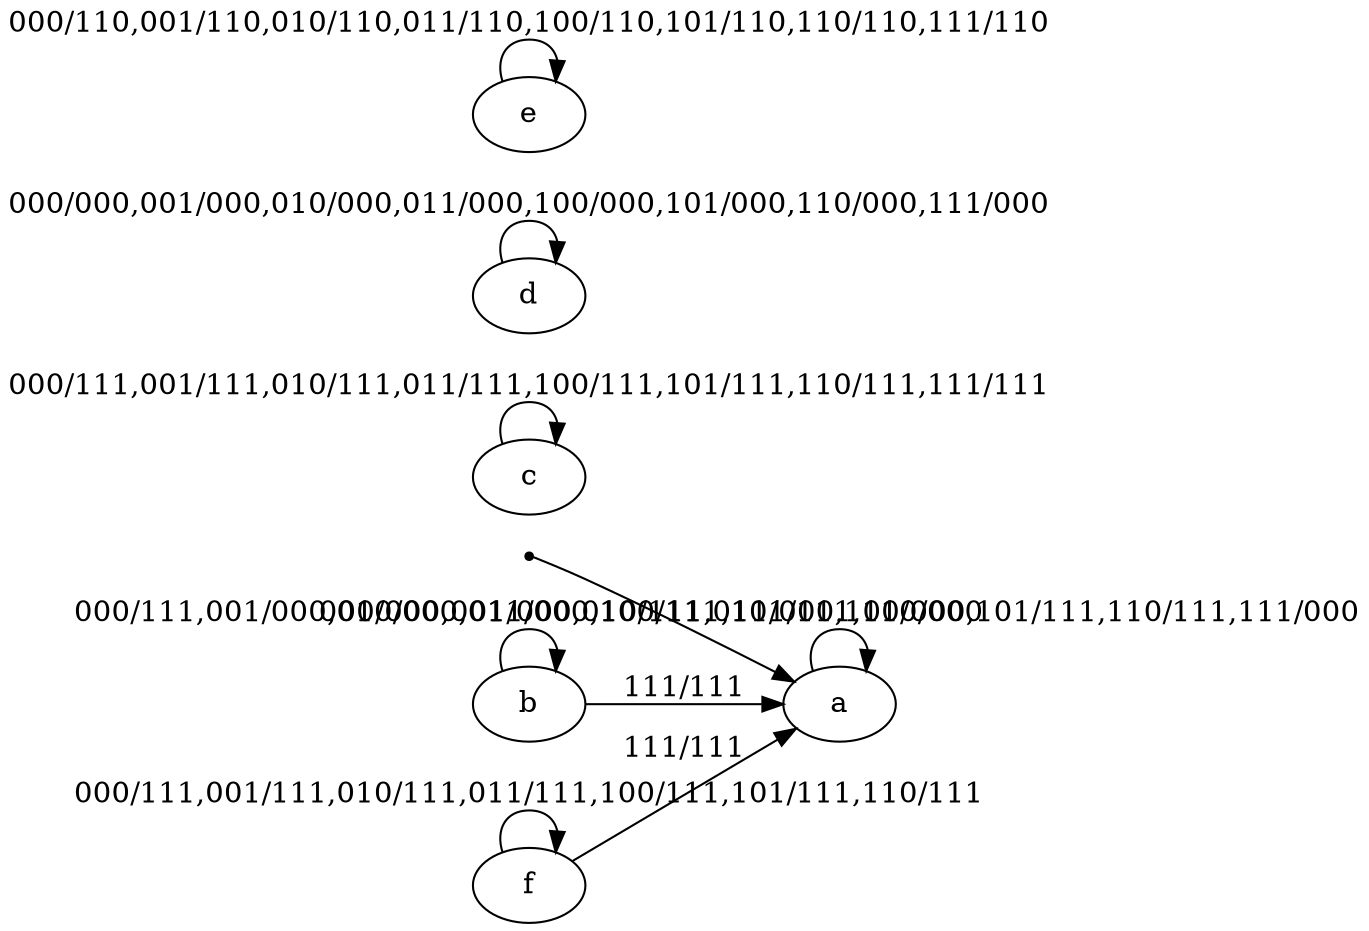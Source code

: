digraph STG {
  rankdir = LR;

INIT [shape = point]
a[label="a"];
b[label="b"];
c[label="c"];
d[label="d"];
e[label="e"];
f[label="f"];
INIT ->a
a->a[label="000/000,001/000,010/111,011/000,100/000,101/111,110/111,111/000"];
b->b[label="000/111,001/000,010/000,011/000,100/111,101/111,110/000"];
b->a[label="111/111"];
c->c[label="000/111,001/111,010/111,011/111,100/111,101/111,110/111,111/111"];
d->d[label="000/000,001/000,010/000,011/000,100/000,101/000,110/000,111/000"];
e->e[label="000/110,001/110,010/110,011/110,100/110,101/110,110/110,111/110"];
f->f[label="000/111,001/111,010/111,011/111,100/111,101/111,110/111"];
f->a[label="111/111"];
}